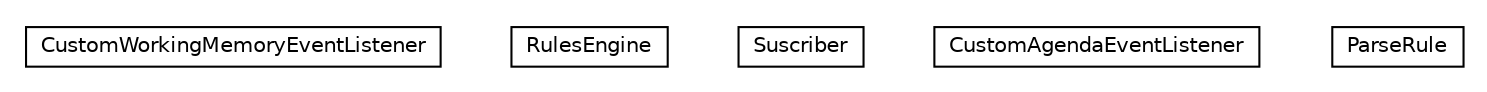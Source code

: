 #!/usr/local/bin/dot
#
# Class diagram 
# Generated by UMLGraph version R5_6-24-gf6e263 (http://www.umlgraph.org/)
#

digraph G {
	edge [fontname="Helvetica",fontsize=10,labelfontname="Helvetica",labelfontsize=10];
	node [fontname="Helvetica",fontsize=10,shape=plaintext];
	nodesep=0.25;
	ranksep=0.5;
	// org.universAAL.drools.engine.CustomWorkingMemoryEventListener
	c1298 [label=<<table title="org.universAAL.drools.engine.CustomWorkingMemoryEventListener" border="0" cellborder="1" cellspacing="0" cellpadding="2" port="p" href="./CustomWorkingMemoryEventListener.html">
		<tr><td><table border="0" cellspacing="0" cellpadding="1">
<tr><td align="center" balign="center"> CustomWorkingMemoryEventListener </td></tr>
		</table></td></tr>
		</table>>, URL="./CustomWorkingMemoryEventListener.html", fontname="Helvetica", fontcolor="black", fontsize=10.0];
	// org.universAAL.drools.engine.RulesEngine
	c1299 [label=<<table title="org.universAAL.drools.engine.RulesEngine" border="0" cellborder="1" cellspacing="0" cellpadding="2" port="p" href="./RulesEngine.html">
		<tr><td><table border="0" cellspacing="0" cellpadding="1">
<tr><td align="center" balign="center"> RulesEngine </td></tr>
		</table></td></tr>
		</table>>, URL="./RulesEngine.html", fontname="Helvetica", fontcolor="black", fontsize=10.0];
	// org.universAAL.drools.engine.Suscriber
	c1300 [label=<<table title="org.universAAL.drools.engine.Suscriber" border="0" cellborder="1" cellspacing="0" cellpadding="2" port="p" href="./Suscriber.html">
		<tr><td><table border="0" cellspacing="0" cellpadding="1">
<tr><td align="center" balign="center"> Suscriber </td></tr>
		</table></td></tr>
		</table>>, URL="./Suscriber.html", fontname="Helvetica", fontcolor="black", fontsize=10.0];
	// org.universAAL.drools.engine.CustomAgendaEventListener
	c1301 [label=<<table title="org.universAAL.drools.engine.CustomAgendaEventListener" border="0" cellborder="1" cellspacing="0" cellpadding="2" port="p" href="./CustomAgendaEventListener.html">
		<tr><td><table border="0" cellspacing="0" cellpadding="1">
<tr><td align="center" balign="center"> CustomAgendaEventListener </td></tr>
		</table></td></tr>
		</table>>, URL="./CustomAgendaEventListener.html", fontname="Helvetica", fontcolor="black", fontsize=10.0];
	// org.universAAL.drools.engine.ParseRule
	c1302 [label=<<table title="org.universAAL.drools.engine.ParseRule" border="0" cellborder="1" cellspacing="0" cellpadding="2" port="p" href="./ParseRule.html">
		<tr><td><table border="0" cellspacing="0" cellpadding="1">
<tr><td align="center" balign="center"> ParseRule </td></tr>
		</table></td></tr>
		</table>>, URL="./ParseRule.html", fontname="Helvetica", fontcolor="black", fontsize=10.0];
}

